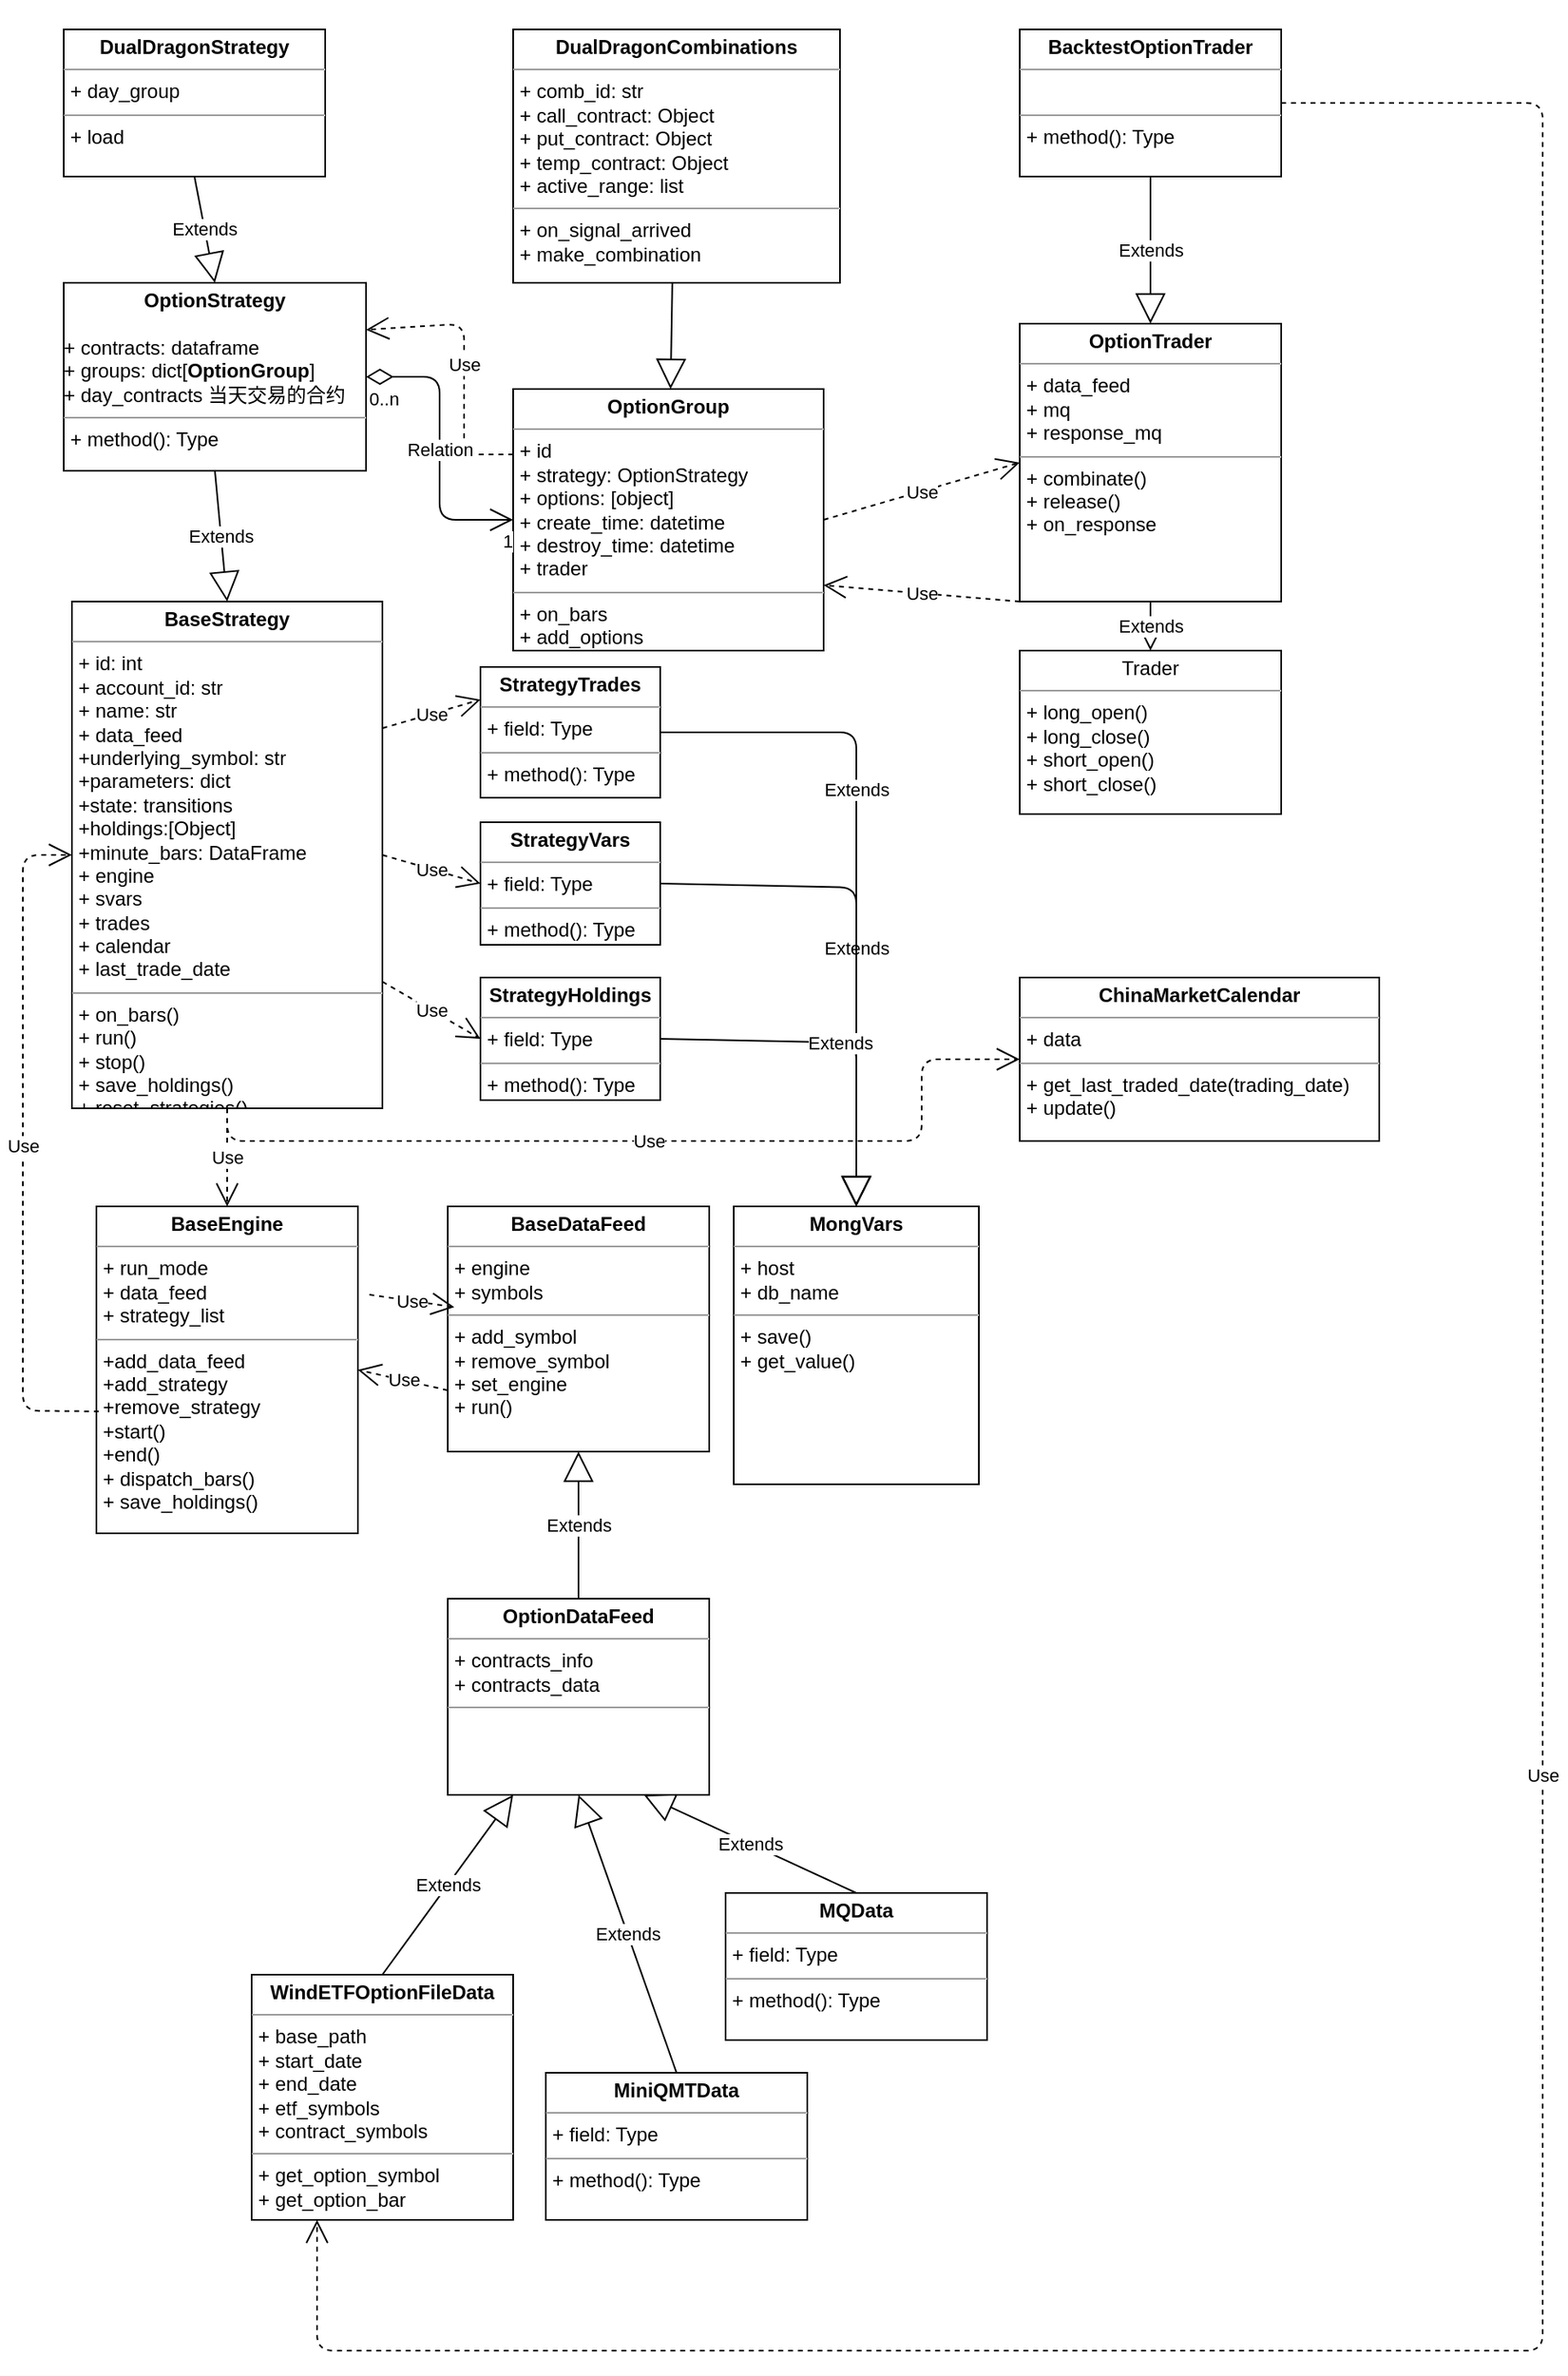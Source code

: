 <mxfile>
    <diagram id="htG9ahlh9vOJcu9ZmJi6" name="第 1 页">
        <mxGraphModel dx="1135" dy="413" grid="1" gridSize="10" guides="1" tooltips="1" connect="1" arrows="1" fold="1" page="1" pageScale="1" pageWidth="827" pageHeight="1169" math="0" shadow="0">
            <root>
                <mxCell id="0"/>
                <mxCell id="1" parent="0"/>
                <mxCell id="7" value="&lt;p style=&quot;margin:0px;margin-top:4px;text-align:center;&quot;&gt;&lt;b&gt;BaseStrategy&lt;/b&gt;&lt;/p&gt;&lt;hr size=&quot;1&quot;&gt;&lt;p style=&quot;margin:0px;margin-left:4px;&quot;&gt;+ id: int&lt;/p&gt;&lt;p style=&quot;margin:0px;margin-left:4px;&quot;&gt;+&amp;nbsp;account_id: str&lt;br&gt;+ name: str&lt;/p&gt;&lt;p style=&quot;margin:0px;margin-left:4px;&quot;&gt;+ data_feed&lt;br&gt;+underlying_symbol: str&lt;br&gt;&lt;span style=&quot;background-color: initial;&quot;&gt;+parameters: dict&lt;/span&gt;&lt;br&gt;&lt;/p&gt;&lt;p style=&quot;margin:0px;margin-left:4px;&quot;&gt;+state: transitions&lt;br&gt;+holdings:[Object]&lt;br&gt;+minute_bars: DataFrame&lt;/p&gt;&lt;p style=&quot;margin:0px;margin-left:4px;&quot;&gt;+ engine&lt;/p&gt;&lt;p style=&quot;margin:0px;margin-left:4px;&quot;&gt;+ svars&lt;br&gt;+ trades&lt;/p&gt;&lt;p style=&quot;margin:0px;margin-left:4px;&quot;&gt;+ calendar&lt;/p&gt;&lt;p style=&quot;margin:0px;margin-left:4px;&quot;&gt;+ last_trade_date&lt;/p&gt;&lt;hr size=&quot;1&quot;&gt;&lt;p style=&quot;margin:0px;margin-left:4px;&quot;&gt;&lt;span style=&quot;background-color: initial;&quot;&gt;+ on_bars()&lt;/span&gt;&lt;br&gt;&lt;/p&gt;&lt;p style=&quot;margin:0px;margin-left:4px;&quot;&gt;+ run()&lt;/p&gt;&lt;p style=&quot;margin:0px;margin-left:4px;&quot;&gt;+ stop()&lt;/p&gt;&lt;p style=&quot;margin:0px;margin-left:4px;&quot;&gt;+ save_holdings()&lt;/p&gt;&lt;p style=&quot;margin:0px;margin-left:4px;&quot;&gt;+ reset_strategies()&lt;/p&gt;" style="verticalAlign=top;align=left;overflow=fill;fontSize=12;fontFamily=Helvetica;html=1;" parent="1" vertex="1">
                    <mxGeometry x="60" y="370" width="190" height="310" as="geometry"/>
                </mxCell>
                <mxCell id="14" value="Extends" style="endArrow=block;endSize=16;endFill=0;html=1;exitX=0.5;exitY=0;exitDx=0;exitDy=0;" parent="1" source="15" target="19" edge="1">
                    <mxGeometry width="160" relative="1" as="geometry">
                        <mxPoint x="705" y="380" as="sourcePoint"/>
                        <mxPoint x="705" y="330" as="targetPoint"/>
                    </mxGeometry>
                </mxCell>
                <mxCell id="15" value="&lt;p style=&quot;margin:0px;margin-top:4px;text-align:center;&quot;&gt;&lt;b&gt;DualDragonCombinations&lt;/b&gt;&lt;/p&gt;&lt;hr size=&quot;1&quot;&gt;&lt;p style=&quot;margin:0px;margin-left:4px;&quot;&gt;+ comb_id: str&lt;br&gt;+ call_contract: Object&lt;br&gt;+ put_contract: Object&lt;br&gt;+ temp_contract: Object&lt;br&gt;+ active_range: list&lt;/p&gt;&lt;hr size=&quot;1&quot;&gt;&lt;p style=&quot;margin:0px;margin-left:4px;&quot;&gt;+ on_signal_arrived&lt;br&gt;+ make_combination&lt;/p&gt;" style="verticalAlign=top;align=left;overflow=fill;fontSize=12;fontFamily=Helvetica;html=1;" parent="1" vertex="1">
                    <mxGeometry x="330" y="20" width="200" height="155" as="geometry"/>
                </mxCell>
                <mxCell id="16" value="Use" style="endArrow=open;endSize=12;dashed=1;html=1;exitX=0;exitY=0.25;exitDx=0;exitDy=0;entryX=1;entryY=0.25;entryDx=0;entryDy=0;" parent="1" source="19" target="41" edge="1">
                    <mxGeometry width="160" relative="1" as="geometry">
                        <mxPoint x="603.54" y="139.7" as="sourcePoint"/>
                        <mxPoint x="470" y="400" as="targetPoint"/>
                        <Array as="points">
                            <mxPoint x="300" y="280"/>
                            <mxPoint x="300" y="200"/>
                        </Array>
                    </mxGeometry>
                </mxCell>
                <mxCell id="17" value="&lt;p style=&quot;margin:0px;margin-top:4px;text-align:center;&quot;&gt;&lt;b&gt;DualDragonStrategy&lt;/b&gt;&lt;/p&gt;&lt;hr size=&quot;1&quot;&gt;&lt;p style=&quot;margin:0px;margin-left:4px;&quot;&gt;+ day_group&lt;/p&gt;&lt;hr size=&quot;1&quot;&gt;&lt;p style=&quot;margin:0px;margin-left:4px;&quot;&gt;+ load&lt;/p&gt;" style="verticalAlign=top;align=left;overflow=fill;fontSize=12;fontFamily=Helvetica;html=1;" parent="1" vertex="1">
                    <mxGeometry x="55" y="20" width="160" height="90" as="geometry"/>
                </mxCell>
                <mxCell id="18" value="Extends" style="endArrow=block;endSize=16;endFill=0;html=1;startArrow=none;exitX=0.5;exitY=1;exitDx=0;exitDy=0;entryX=0.5;entryY=0;entryDx=0;entryDy=0;" parent="1" source="17" target="41" edge="1">
                    <mxGeometry width="160" relative="1" as="geometry">
                        <mxPoint x="200" y="520" as="sourcePoint"/>
                        <mxPoint x="330" y="280" as="targetPoint"/>
                    </mxGeometry>
                </mxCell>
                <mxCell id="19" value="&lt;p style=&quot;margin:0px;margin-top:4px;text-align:center;&quot;&gt;&lt;b&gt;OptionGroup&lt;/b&gt;&lt;/p&gt;&lt;hr size=&quot;1&quot;&gt;&lt;p style=&quot;margin:0px;margin-left:4px;&quot;&gt;+ id&lt;/p&gt;&lt;p style=&quot;margin:0px;margin-left:4px;&quot;&gt;+ strategy: OptionStrategy&lt;br&gt;+ options: [object]&lt;/p&gt;&lt;p style=&quot;margin:0px;margin-left:4px;&quot;&gt;+ create_time: datetime&lt;br&gt;+ destroy_time: datetime&lt;/p&gt;&lt;p style=&quot;margin:0px;margin-left:4px;&quot;&gt;+ trader&lt;/p&gt;&lt;hr size=&quot;1&quot;&gt;&lt;p style=&quot;margin:0px;margin-left:4px;&quot;&gt;&lt;span style=&quot;background-color: initial;&quot;&gt;+ on_bars&lt;/span&gt;&lt;br&gt;&lt;/p&gt;&lt;p style=&quot;margin:0px;margin-left:4px;&quot;&gt;&lt;span style=&quot;background-color: initial;&quot;&gt;+ add_options&lt;/span&gt;&lt;/p&gt;" style="verticalAlign=top;align=left;overflow=fill;fontSize=12;fontFamily=Helvetica;html=1;" parent="1" vertex="1">
                    <mxGeometry x="330" y="240" width="190" height="160" as="geometry"/>
                </mxCell>
                <mxCell id="20" value="&lt;p style=&quot;margin:0px;margin-top:4px;text-align:center;&quot;&gt;&lt;b&gt;BaseEngine&lt;/b&gt;&lt;/p&gt;&lt;hr size=&quot;1&quot;&gt;&lt;p style=&quot;margin:0px;margin-left:4px;&quot;&gt;+ run_mode&lt;br&gt;+ data_feed&lt;br&gt;+ strategy_list&lt;/p&gt;&lt;hr size=&quot;1&quot;&gt;&lt;p style=&quot;margin:0px;margin-left:4px;&quot;&gt;+add_data_feed&lt;/p&gt;&lt;p style=&quot;margin:0px;margin-left:4px;&quot;&gt;+add_strategy&lt;/p&gt;&lt;p style=&quot;margin:0px;margin-left:4px;&quot;&gt;+remove_strategy&lt;/p&gt;&lt;p style=&quot;margin:0px;margin-left:4px;&quot;&gt;+start()&lt;/p&gt;&lt;p style=&quot;margin:0px;margin-left:4px;&quot;&gt;+end()&lt;/p&gt;&lt;p style=&quot;margin:0px;margin-left:4px;&quot;&gt;+ dispatch_bars()&lt;br&gt;+ save_holdings()&lt;/p&gt;" style="verticalAlign=top;align=left;overflow=fill;fontSize=12;fontFamily=Helvetica;html=1;" parent="1" vertex="1">
                    <mxGeometry x="75" y="740" width="160" height="200" as="geometry"/>
                </mxCell>
                <mxCell id="22" value="Use" style="endArrow=open;endSize=12;dashed=1;html=1;exitX=0.009;exitY=0.627;exitDx=0;exitDy=0;exitPerimeter=0;entryX=0;entryY=0.5;entryDx=0;entryDy=0;" parent="1" source="20" target="7" edge="1">
                    <mxGeometry width="160" relative="1" as="geometry">
                        <mxPoint x="-90" y="464.5" as="sourcePoint"/>
                        <mxPoint x="70" y="464.5" as="targetPoint"/>
                        <Array as="points">
                            <mxPoint x="30" y="865"/>
                            <mxPoint x="30" y="525"/>
                        </Array>
                    </mxGeometry>
                </mxCell>
                <mxCell id="23" value="&lt;p style=&quot;margin:0px;margin-top:4px;text-align:center;&quot;&gt;&lt;b&gt;BaseDataFeed&lt;/b&gt;&lt;/p&gt;&lt;hr size=&quot;1&quot;&gt;&lt;p style=&quot;margin:0px;margin-left:4px;&quot;&gt;+ engine&lt;/p&gt;&lt;p style=&quot;margin:0px;margin-left:4px;&quot;&gt;+ symbols&lt;/p&gt;&lt;hr size=&quot;1&quot;&gt;&lt;p style=&quot;margin:0px;margin-left:4px;&quot;&gt;+ add_symbol&lt;/p&gt;&lt;p style=&quot;margin:0px;margin-left:4px;&quot;&gt;+ remove_symbol&lt;/p&gt;&lt;p style=&quot;margin:0px;margin-left:4px;&quot;&gt;+&amp;nbsp;set_engine&lt;/p&gt;&lt;p style=&quot;margin:0px;margin-left:4px;&quot;&gt;+ run()&lt;/p&gt;" style="verticalAlign=top;align=left;overflow=fill;fontSize=12;fontFamily=Helvetica;html=1;" parent="1" vertex="1">
                    <mxGeometry x="290" y="740" width="160" height="150" as="geometry"/>
                </mxCell>
                <mxCell id="24" value="&lt;p style=&quot;margin:0px;margin-top:4px;text-align:center;&quot;&gt;&lt;b&gt;WindETFOptionFileData&lt;/b&gt;&lt;br&gt;&lt;/p&gt;&lt;hr size=&quot;1&quot;&gt;&lt;p style=&quot;margin:0px;margin-left:4px;&quot;&gt;+ &lt;span style=&quot;background-color: initial;&quot;&gt;base_path&lt;/span&gt;&lt;/p&gt;&lt;p style=&quot;margin:0px;margin-left:4px;&quot;&gt;+ start_date&lt;/p&gt;&lt;p style=&quot;margin:0px;margin-left:4px;&quot;&gt;+ end_date&lt;/p&gt;&lt;p style=&quot;margin:0px;margin-left:4px;&quot;&gt;+ etf_symbols&lt;/p&gt;&lt;p style=&quot;margin:0px;margin-left:4px;&quot;&gt;+ contract_symbols&lt;/p&gt;&lt;hr size=&quot;1&quot;&gt;&lt;p style=&quot;margin:0px;margin-left:4px;&quot;&gt;+ get_option_symbol&lt;/p&gt;&lt;p style=&quot;margin:0px;margin-left:4px;&quot;&gt;+ get_option_bar&lt;/p&gt;" style="verticalAlign=top;align=left;overflow=fill;fontSize=12;fontFamily=Helvetica;html=1;" parent="1" vertex="1">
                    <mxGeometry x="170" y="1210" width="160" height="150" as="geometry"/>
                </mxCell>
                <mxCell id="26" value="Extends" style="endArrow=block;endSize=16;endFill=0;html=1;exitX=0.5;exitY=0;exitDx=0;exitDy=0;entryX=0.25;entryY=1;entryDx=0;entryDy=0;" parent="1" source="24" target="46" edge="1">
                    <mxGeometry width="160" relative="1" as="geometry">
                        <mxPoint x="350" y="600" as="sourcePoint"/>
                        <mxPoint x="490" y="1040" as="targetPoint"/>
                    </mxGeometry>
                </mxCell>
                <mxCell id="27" value="&lt;p style=&quot;margin:0px;margin-top:4px;text-align:center;&quot;&gt;&lt;b&gt;MQData&lt;/b&gt;&lt;/p&gt;&lt;hr size=&quot;1&quot;&gt;&lt;p style=&quot;margin:0px;margin-left:4px;&quot;&gt;+ field: Type&lt;/p&gt;&lt;hr size=&quot;1&quot;&gt;&lt;p style=&quot;margin:0px;margin-left:4px;&quot;&gt;+ method(): Type&lt;/p&gt;" style="verticalAlign=top;align=left;overflow=fill;fontSize=12;fontFamily=Helvetica;html=1;" parent="1" vertex="1">
                    <mxGeometry x="460" y="1160" width="160" height="90" as="geometry"/>
                </mxCell>
                <mxCell id="28" value="Extends" style="endArrow=block;endSize=16;endFill=0;html=1;exitX=0.5;exitY=0;exitDx=0;exitDy=0;entryX=0.75;entryY=1;entryDx=0;entryDy=0;" parent="1" source="27" target="46" edge="1">
                    <mxGeometry width="160" relative="1" as="geometry">
                        <mxPoint x="350" y="600" as="sourcePoint"/>
                        <mxPoint x="510" y="600" as="targetPoint"/>
                    </mxGeometry>
                </mxCell>
                <mxCell id="29" value="&lt;p style=&quot;margin:0px;margin-top:4px;text-align:center;&quot;&gt;&lt;b&gt;MiniQMTData&lt;/b&gt;&lt;/p&gt;&lt;hr size=&quot;1&quot;&gt;&lt;p style=&quot;margin:0px;margin-left:4px;&quot;&gt;+ field: Type&lt;/p&gt;&lt;hr size=&quot;1&quot;&gt;&lt;p style=&quot;margin:0px;margin-left:4px;&quot;&gt;+ method(): Type&lt;/p&gt;" style="verticalAlign=top;align=left;overflow=fill;fontSize=12;fontFamily=Helvetica;html=1;" parent="1" vertex="1">
                    <mxGeometry x="350" y="1270" width="160" height="90" as="geometry"/>
                </mxCell>
                <mxCell id="30" value="Extends" style="endArrow=block;endSize=16;endFill=0;html=1;exitX=0.5;exitY=0;exitDx=0;exitDy=0;entryX=0.5;entryY=1;entryDx=0;entryDy=0;" parent="1" source="29" target="46" edge="1">
                    <mxGeometry width="160" relative="1" as="geometry">
                        <mxPoint x="550" y="600" as="sourcePoint"/>
                        <mxPoint x="730" y="650" as="targetPoint"/>
                    </mxGeometry>
                </mxCell>
                <mxCell id="31" value="Use" style="endArrow=open;endSize=12;dashed=1;html=1;exitX=1.044;exitY=0.27;exitDx=0;exitDy=0;entryX=0.025;entryY=0.411;entryDx=0;entryDy=0;entryPerimeter=0;exitPerimeter=0;" parent="1" source="20" target="23" edge="1">
                    <mxGeometry width="160" relative="1" as="geometry">
                        <mxPoint x="330" y="600" as="sourcePoint"/>
                        <mxPoint x="490" y="600" as="targetPoint"/>
                    </mxGeometry>
                </mxCell>
                <mxCell id="32" value="Use" style="endArrow=open;endSize=12;dashed=1;html=1;entryX=1;entryY=0.5;entryDx=0;entryDy=0;exitX=0;exitY=0.75;exitDx=0;exitDy=0;" parent="1" source="23" target="20" edge="1">
                    <mxGeometry x="-0.002" width="160" relative="1" as="geometry">
                        <mxPoint x="330" y="600" as="sourcePoint"/>
                        <mxPoint x="490" y="600" as="targetPoint"/>
                        <mxPoint as="offset"/>
                    </mxGeometry>
                </mxCell>
                <mxCell id="33" value="&lt;p style=&quot;margin:0px;margin-top:4px;text-align:center;&quot;&gt;Trader&lt;/p&gt;&lt;hr size=&quot;1&quot;&gt;&lt;p style=&quot;margin:0px;margin-left:4px;&quot;&gt;+ long_open()&lt;br&gt;+ long_close()&lt;br&gt;+ short_open()&lt;br&gt;+ short_close()&lt;/p&gt;&lt;p style=&quot;margin:0px;margin-left:4px;&quot;&gt;&lt;br&gt;&lt;/p&gt;&lt;p style=&quot;margin:0px;margin-left:4px;&quot;&gt;&lt;br&gt;&lt;/p&gt;" style="verticalAlign=top;align=left;overflow=fill;fontSize=12;fontFamily=Helvetica;html=1;" parent="1" vertex="1">
                    <mxGeometry x="640" y="400" width="160" height="100" as="geometry"/>
                </mxCell>
                <mxCell id="34" value="&lt;p style=&quot;margin:0px;margin-top:4px;text-align:center;&quot;&gt;&lt;b&gt;BacktestOptionTrader&lt;br&gt;&lt;/b&gt;&lt;/p&gt;&lt;hr size=&quot;1&quot;&gt;&lt;p style=&quot;margin:0px;margin-left:4px;&quot;&gt;&lt;br&gt;&lt;/p&gt;&lt;hr size=&quot;1&quot;&gt;&lt;p style=&quot;margin:0px;margin-left:4px;&quot;&gt;+ method(): Type&lt;/p&gt;" style="verticalAlign=top;align=left;overflow=fill;fontSize=12;fontFamily=Helvetica;html=1;" parent="1" vertex="1">
                    <mxGeometry x="640" y="20" width="160" height="90" as="geometry"/>
                </mxCell>
                <mxCell id="36" value="Extends" style="endArrow=block;endSize=16;endFill=0;html=1;exitX=0.5;exitY=1;exitDx=0;exitDy=0;entryX=0.5;entryY=0;entryDx=0;entryDy=0;" parent="1" source="34" target="44" edge="1">
                    <mxGeometry width="160" relative="1" as="geometry">
                        <mxPoint x="230" y="510" as="sourcePoint"/>
                        <mxPoint x="390" y="510" as="targetPoint"/>
                    </mxGeometry>
                </mxCell>
                <mxCell id="38" value="Use" style="endArrow=open;endSize=12;dashed=1;html=1;exitX=1;exitY=0.5;exitDx=0;exitDy=0;entryX=0;entryY=0.5;entryDx=0;entryDy=0;" parent="1" source="19" target="44" edge="1">
                    <mxGeometry width="160" relative="1" as="geometry">
                        <mxPoint x="450" y="220" as="sourcePoint"/>
                        <mxPoint x="580" y="330" as="targetPoint"/>
                    </mxGeometry>
                </mxCell>
                <mxCell id="40" value="Use" style="endArrow=open;endSize=12;dashed=1;html=1;exitX=0.5;exitY=1;exitDx=0;exitDy=0;entryX=0.5;entryY=0;entryDx=0;entryDy=0;" parent="1" source="7" target="20" edge="1">
                    <mxGeometry width="160" relative="1" as="geometry">
                        <mxPoint x="300" y="660" as="sourcePoint"/>
                        <mxPoint x="460" y="660" as="targetPoint"/>
                    </mxGeometry>
                </mxCell>
                <mxCell id="41" value="&lt;p style=&quot;margin:0px;margin-top:4px;text-align:center;&quot;&gt;&lt;b&gt;OptionStrategy&lt;/b&gt;&lt;/p&gt;&lt;p style=&quot;margin:0px;margin-left:4px;&quot;&gt;&lt;br&gt;&lt;/p&gt;+ contracts: dataframe&lt;br&gt;+ groups: dict[&lt;b style=&quot;text-align: center;&quot;&gt;OptionGroup&lt;/b&gt;]&lt;br&gt;+&amp;nbsp;day_contracts 当天交易的合约&lt;br&gt;&lt;hr size=&quot;1&quot;&gt;&lt;p style=&quot;margin:0px;margin-left:4px;&quot;&gt;+ method(): Type&lt;/p&gt;" style="verticalAlign=top;align=left;overflow=fill;fontSize=12;fontFamily=Helvetica;html=1;" parent="1" vertex="1">
                    <mxGeometry x="55" y="175" width="185" height="115" as="geometry"/>
                </mxCell>
                <mxCell id="43" value="Extends" style="endArrow=block;endSize=16;endFill=0;html=1;entryX=0.5;entryY=0;entryDx=0;entryDy=0;exitX=0.5;exitY=1;exitDx=0;exitDy=0;" parent="1" source="41" target="7" edge="1">
                    <mxGeometry width="160" relative="1" as="geometry">
                        <mxPoint x="200" y="300" as="sourcePoint"/>
                        <mxPoint x="360" y="300" as="targetPoint"/>
                    </mxGeometry>
                </mxCell>
                <mxCell id="44" value="&lt;p style=&quot;margin:0px;margin-top:4px;text-align:center;&quot;&gt;&lt;b&gt;OptionTrader&lt;/b&gt;&lt;/p&gt;&lt;hr size=&quot;1&quot;&gt;&lt;p style=&quot;margin:0px;margin-left:4px;&quot;&gt;+ data_feed&lt;br&gt;+ mq&lt;br&gt;+ response_mq&lt;/p&gt;&lt;hr size=&quot;1&quot;&gt;&lt;p style=&quot;margin:0px;margin-left:4px;&quot;&gt;+ combinate()&lt;br&gt;&lt;/p&gt;&lt;p style=&quot;margin:0px;margin-left:4px;&quot;&gt;+ release()&lt;br&gt;+ on_response&lt;/p&gt;" style="verticalAlign=top;align=left;overflow=fill;fontSize=12;fontFamily=Helvetica;html=1;" parent="1" vertex="1">
                    <mxGeometry x="640" y="200" width="160" height="170" as="geometry"/>
                </mxCell>
                <mxCell id="45" value="Extends" style="endArrow=block;endSize=16;endFill=0;html=1;entryX=0.5;entryY=0;entryDx=0;entryDy=0;exitX=0.5;exitY=1;exitDx=0;exitDy=0;" parent="1" source="44" target="33" edge="1">
                    <mxGeometry width="160" relative="1" as="geometry">
                        <mxPoint x="450" y="440" as="sourcePoint"/>
                        <mxPoint x="610" y="440" as="targetPoint"/>
                    </mxGeometry>
                </mxCell>
                <mxCell id="46" value="&lt;p style=&quot;margin:0px;margin-top:4px;text-align:center;&quot;&gt;&lt;b&gt;OptionDataFeed&lt;/b&gt;&lt;/p&gt;&lt;hr size=&quot;1&quot;&gt;&lt;p style=&quot;margin:0px;margin-left:4px;&quot;&gt;+ contracts_info&lt;br&gt;+ contracts_data&lt;/p&gt;&lt;hr size=&quot;1&quot;&gt;&lt;p style=&quot;margin:0px;margin-left:4px;&quot;&gt;&lt;br&gt;&lt;/p&gt;" style="verticalAlign=top;align=left;overflow=fill;fontSize=12;fontFamily=Helvetica;html=1;" parent="1" vertex="1">
                    <mxGeometry x="290" y="980" width="160" height="120" as="geometry"/>
                </mxCell>
                <mxCell id="47" value="Extends" style="endArrow=block;endSize=16;endFill=0;html=1;entryX=0.5;entryY=1;entryDx=0;entryDy=0;" parent="1" source="46" target="23" edge="1">
                    <mxGeometry width="160" relative="1" as="geometry">
                        <mxPoint x="340" y="930" as="sourcePoint"/>
                        <mxPoint x="500" y="930" as="targetPoint"/>
                    </mxGeometry>
                </mxCell>
                <mxCell id="48" value="Use" style="endArrow=open;endSize=12;dashed=1;html=1;entryX=0.25;entryY=1;entryDx=0;entryDy=0;exitX=1;exitY=0.5;exitDx=0;exitDy=0;" parent="1" source="34" target="24" edge="1">
                    <mxGeometry width="160" relative="1" as="geometry">
                        <mxPoint x="470" y="400" as="sourcePoint"/>
                        <mxPoint x="630" y="400" as="targetPoint"/>
                        <Array as="points">
                            <mxPoint x="960" y="65"/>
                            <mxPoint x="960" y="1440"/>
                            <mxPoint x="210" y="1440"/>
                        </Array>
                    </mxGeometry>
                </mxCell>
                <mxCell id="49" value="Relation" style="endArrow=open;html=1;endSize=12;startArrow=diamondThin;startSize=14;startFill=0;edgeStyle=orthogonalEdgeStyle;entryX=0;entryY=0.5;entryDx=0;entryDy=0;exitX=1;exitY=0.5;exitDx=0;exitDy=0;" parent="1" source="41" target="19" edge="1">
                    <mxGeometry relative="1" as="geometry">
                        <mxPoint x="210" y="265" as="sourcePoint"/>
                        <mxPoint x="370" y="265" as="targetPoint"/>
                    </mxGeometry>
                </mxCell>
                <mxCell id="50" value="0..n" style="edgeLabel;resizable=0;html=1;align=left;verticalAlign=top;" parent="49" connectable="0" vertex="1">
                    <mxGeometry x="-1" relative="1" as="geometry"/>
                </mxCell>
                <mxCell id="51" value="1" style="edgeLabel;resizable=0;html=1;align=right;verticalAlign=top;" parent="49" connectable="0" vertex="1">
                    <mxGeometry x="1" relative="1" as="geometry"/>
                </mxCell>
                <mxCell id="52" value="&lt;p style=&quot;margin:0px;margin-top:4px;text-align:center;&quot;&gt;&lt;b&gt;MongVars&lt;/b&gt;&lt;/p&gt;&lt;hr size=&quot;1&quot;&gt;&lt;p style=&quot;margin:0px;margin-left:4px;&quot;&gt;+ host&lt;/p&gt;&lt;p style=&quot;margin:0px;margin-left:4px;&quot;&gt;+ db_name&lt;br&gt;&lt;/p&gt;&lt;hr size=&quot;1&quot;&gt;&lt;p style=&quot;margin:0px;margin-left:4px;&quot;&gt;+ save()&lt;/p&gt;&lt;p style=&quot;margin:0px;margin-left:4px;&quot;&gt;+ get_value()&lt;/p&gt;" style="verticalAlign=top;align=left;overflow=fill;fontSize=12;fontFamily=Helvetica;html=1;" parent="1" vertex="1">
                    <mxGeometry x="465" y="740" width="150" height="170" as="geometry"/>
                </mxCell>
                <mxCell id="53" value="&lt;p style=&quot;margin:0px;margin-top:4px;text-align:center;&quot;&gt;&lt;b&gt;StrategyVars&lt;/b&gt;&lt;br&gt;&lt;/p&gt;&lt;hr size=&quot;1&quot;&gt;&lt;p style=&quot;margin:0px;margin-left:4px;&quot;&gt;+ field: Type&lt;/p&gt;&lt;hr size=&quot;1&quot;&gt;&lt;p style=&quot;margin:0px;margin-left:4px;&quot;&gt;+ method(): Type&lt;/p&gt;" style="verticalAlign=top;align=left;overflow=fill;fontSize=12;fontFamily=Helvetica;html=1;" parent="1" vertex="1">
                    <mxGeometry x="310" y="505" width="110" height="75" as="geometry"/>
                </mxCell>
                <mxCell id="54" value="Extends" style="endArrow=block;endSize=16;endFill=0;html=1;entryX=0.5;entryY=0;entryDx=0;entryDy=0;exitX=1;exitY=0.5;exitDx=0;exitDy=0;" parent="1" source="53" target="52" edge="1">
                    <mxGeometry width="160" relative="1" as="geometry">
                        <mxPoint x="620" y="590" as="sourcePoint"/>
                        <mxPoint x="630" y="480" as="targetPoint"/>
                        <Array as="points">
                            <mxPoint x="540" y="545"/>
                        </Array>
                    </mxGeometry>
                </mxCell>
                <mxCell id="55" value="Use" style="endArrow=open;endSize=12;dashed=1;html=1;exitX=1;exitY=0.5;exitDx=0;exitDy=0;entryX=0;entryY=0.5;entryDx=0;entryDy=0;" parent="1" source="7" target="53" edge="1">
                    <mxGeometry width="160" relative="1" as="geometry">
                        <mxPoint x="470" y="480" as="sourcePoint"/>
                        <mxPoint x="760" y="670" as="targetPoint"/>
                    </mxGeometry>
                </mxCell>
                <mxCell id="56" value="Use" style="endArrow=open;endSize=12;dashed=1;html=1;exitX=0;exitY=1;exitDx=0;exitDy=0;entryX=1;entryY=0.75;entryDx=0;entryDy=0;" parent="1" source="44" target="19" edge="1">
                    <mxGeometry width="160" relative="1" as="geometry">
                        <mxPoint x="470" y="280" as="sourcePoint"/>
                        <mxPoint x="630" y="280" as="targetPoint"/>
                    </mxGeometry>
                </mxCell>
                <mxCell id="58" value="&lt;p style=&quot;margin:0px;margin-top:4px;text-align:center;&quot;&gt;&lt;b&gt;StrategyTrades&lt;/b&gt;&lt;br&gt;&lt;/p&gt;&lt;hr size=&quot;1&quot;&gt;&lt;p style=&quot;margin:0px;margin-left:4px;&quot;&gt;+ field: Type&lt;/p&gt;&lt;hr size=&quot;1&quot;&gt;&lt;p style=&quot;margin:0px;margin-left:4px;&quot;&gt;+ method(): Type&lt;/p&gt;" style="verticalAlign=top;align=left;overflow=fill;fontSize=12;fontFamily=Helvetica;html=1;" parent="1" vertex="1">
                    <mxGeometry x="310" y="410" width="110" height="80" as="geometry"/>
                </mxCell>
                <mxCell id="59" value="Extends" style="endArrow=block;endSize=16;endFill=0;html=1;exitX=1;exitY=0.5;exitDx=0;exitDy=0;" parent="1" source="58" edge="1">
                    <mxGeometry x="-0.247" width="160" relative="1" as="geometry">
                        <mxPoint x="380" y="630" as="sourcePoint"/>
                        <mxPoint x="540" y="740" as="targetPoint"/>
                        <Array as="points">
                            <mxPoint x="540" y="450"/>
                        </Array>
                        <mxPoint as="offset"/>
                    </mxGeometry>
                </mxCell>
                <mxCell id="60" value="Use" style="endArrow=open;endSize=12;dashed=1;html=1;exitX=1;exitY=0.25;exitDx=0;exitDy=0;entryX=0;entryY=0.25;entryDx=0;entryDy=0;" parent="1" source="7" target="58" edge="1">
                    <mxGeometry width="160" relative="1" as="geometry">
                        <mxPoint x="260" y="510" as="sourcePoint"/>
                        <mxPoint x="360" y="540" as="targetPoint"/>
                    </mxGeometry>
                </mxCell>
                <mxCell id="62" value="&lt;p style=&quot;margin:0px;margin-top:4px;text-align:center;&quot;&gt;&lt;b&gt;StrategyHoldings&lt;/b&gt;&lt;br&gt;&lt;/p&gt;&lt;hr size=&quot;1&quot;&gt;&lt;p style=&quot;margin:0px;margin-left:4px;&quot;&gt;+ field: Type&lt;/p&gt;&lt;hr size=&quot;1&quot;&gt;&lt;p style=&quot;margin:0px;margin-left:4px;&quot;&gt;+ method(): Type&lt;/p&gt;" style="verticalAlign=top;align=left;overflow=fill;fontSize=12;fontFamily=Helvetica;html=1;" parent="1" vertex="1">
                    <mxGeometry x="310" y="600" width="110" height="75" as="geometry"/>
                </mxCell>
                <mxCell id="63" value="Extends" style="endArrow=block;endSize=16;endFill=0;html=1;entryX=0.5;entryY=0;entryDx=0;entryDy=0;exitX=1;exitY=0.5;exitDx=0;exitDy=0;" parent="1" source="62" target="52" edge="1">
                    <mxGeometry width="160" relative="1" as="geometry">
                        <mxPoint x="430" y="552.5" as="sourcePoint"/>
                        <mxPoint x="550" y="750" as="targetPoint"/>
                        <Array as="points">
                            <mxPoint x="540" y="640"/>
                        </Array>
                    </mxGeometry>
                </mxCell>
                <mxCell id="64" value="Use" style="endArrow=open;endSize=12;dashed=1;html=1;exitX=1;exitY=0.75;exitDx=0;exitDy=0;entryX=0;entryY=0.5;entryDx=0;entryDy=0;" parent="1" source="7" target="62" edge="1">
                    <mxGeometry width="160" relative="1" as="geometry">
                        <mxPoint x="260" y="520" as="sourcePoint"/>
                        <mxPoint x="320" y="552.5" as="targetPoint"/>
                    </mxGeometry>
                </mxCell>
                <mxCell id="65" value="&lt;p style=&quot;margin:0px;margin-top:4px;text-align:center;&quot;&gt;&lt;b&gt;ChinaMarketCalendar&lt;/b&gt;&lt;/p&gt;&lt;hr size=&quot;1&quot;&gt;&lt;p style=&quot;margin:0px;margin-left:4px;&quot;&gt;+ data&lt;/p&gt;&lt;hr size=&quot;1&quot;&gt;&lt;p style=&quot;margin:0px;margin-left:4px;&quot;&gt;+ get_last_traded_date(trading_date)&lt;/p&gt;&lt;p style=&quot;margin:0px;margin-left:4px;&quot;&gt;+ update()&lt;/p&gt;" style="verticalAlign=top;align=left;overflow=fill;fontSize=12;fontFamily=Helvetica;html=1;" parent="1" vertex="1">
                    <mxGeometry x="640" y="600" width="220" height="100" as="geometry"/>
                </mxCell>
                <mxCell id="66" value="Use" style="endArrow=open;endSize=12;dashed=1;html=1;entryX=0;entryY=0.5;entryDx=0;entryDy=0;exitX=0.5;exitY=1;exitDx=0;exitDy=0;" parent="1" source="7" target="65" edge="1">
                    <mxGeometry width="160" relative="1" as="geometry">
                        <mxPoint x="270" y="620" as="sourcePoint"/>
                        <mxPoint x="430" y="620" as="targetPoint"/>
                        <Array as="points">
                            <mxPoint x="155" y="700"/>
                            <mxPoint x="580" y="700"/>
                            <mxPoint x="580" y="650"/>
                        </Array>
                    </mxGeometry>
                </mxCell>
            </root>
        </mxGraphModel>
    </diagram>
    <diagram id="IitwO0x093Fh_nZ4sYWo" name="第 2 页">
        <mxGraphModel dx="1086" dy="779" grid="1" gridSize="10" guides="1" tooltips="1" connect="1" arrows="1" fold="1" page="1" pageScale="1" pageWidth="827" pageHeight="1169" math="0" shadow="0">
            <root>
                <mxCell id="0"/>
                <mxCell id="1" parent="0"/>
            </root>
        </mxGraphModel>
    </diagram>
</mxfile>